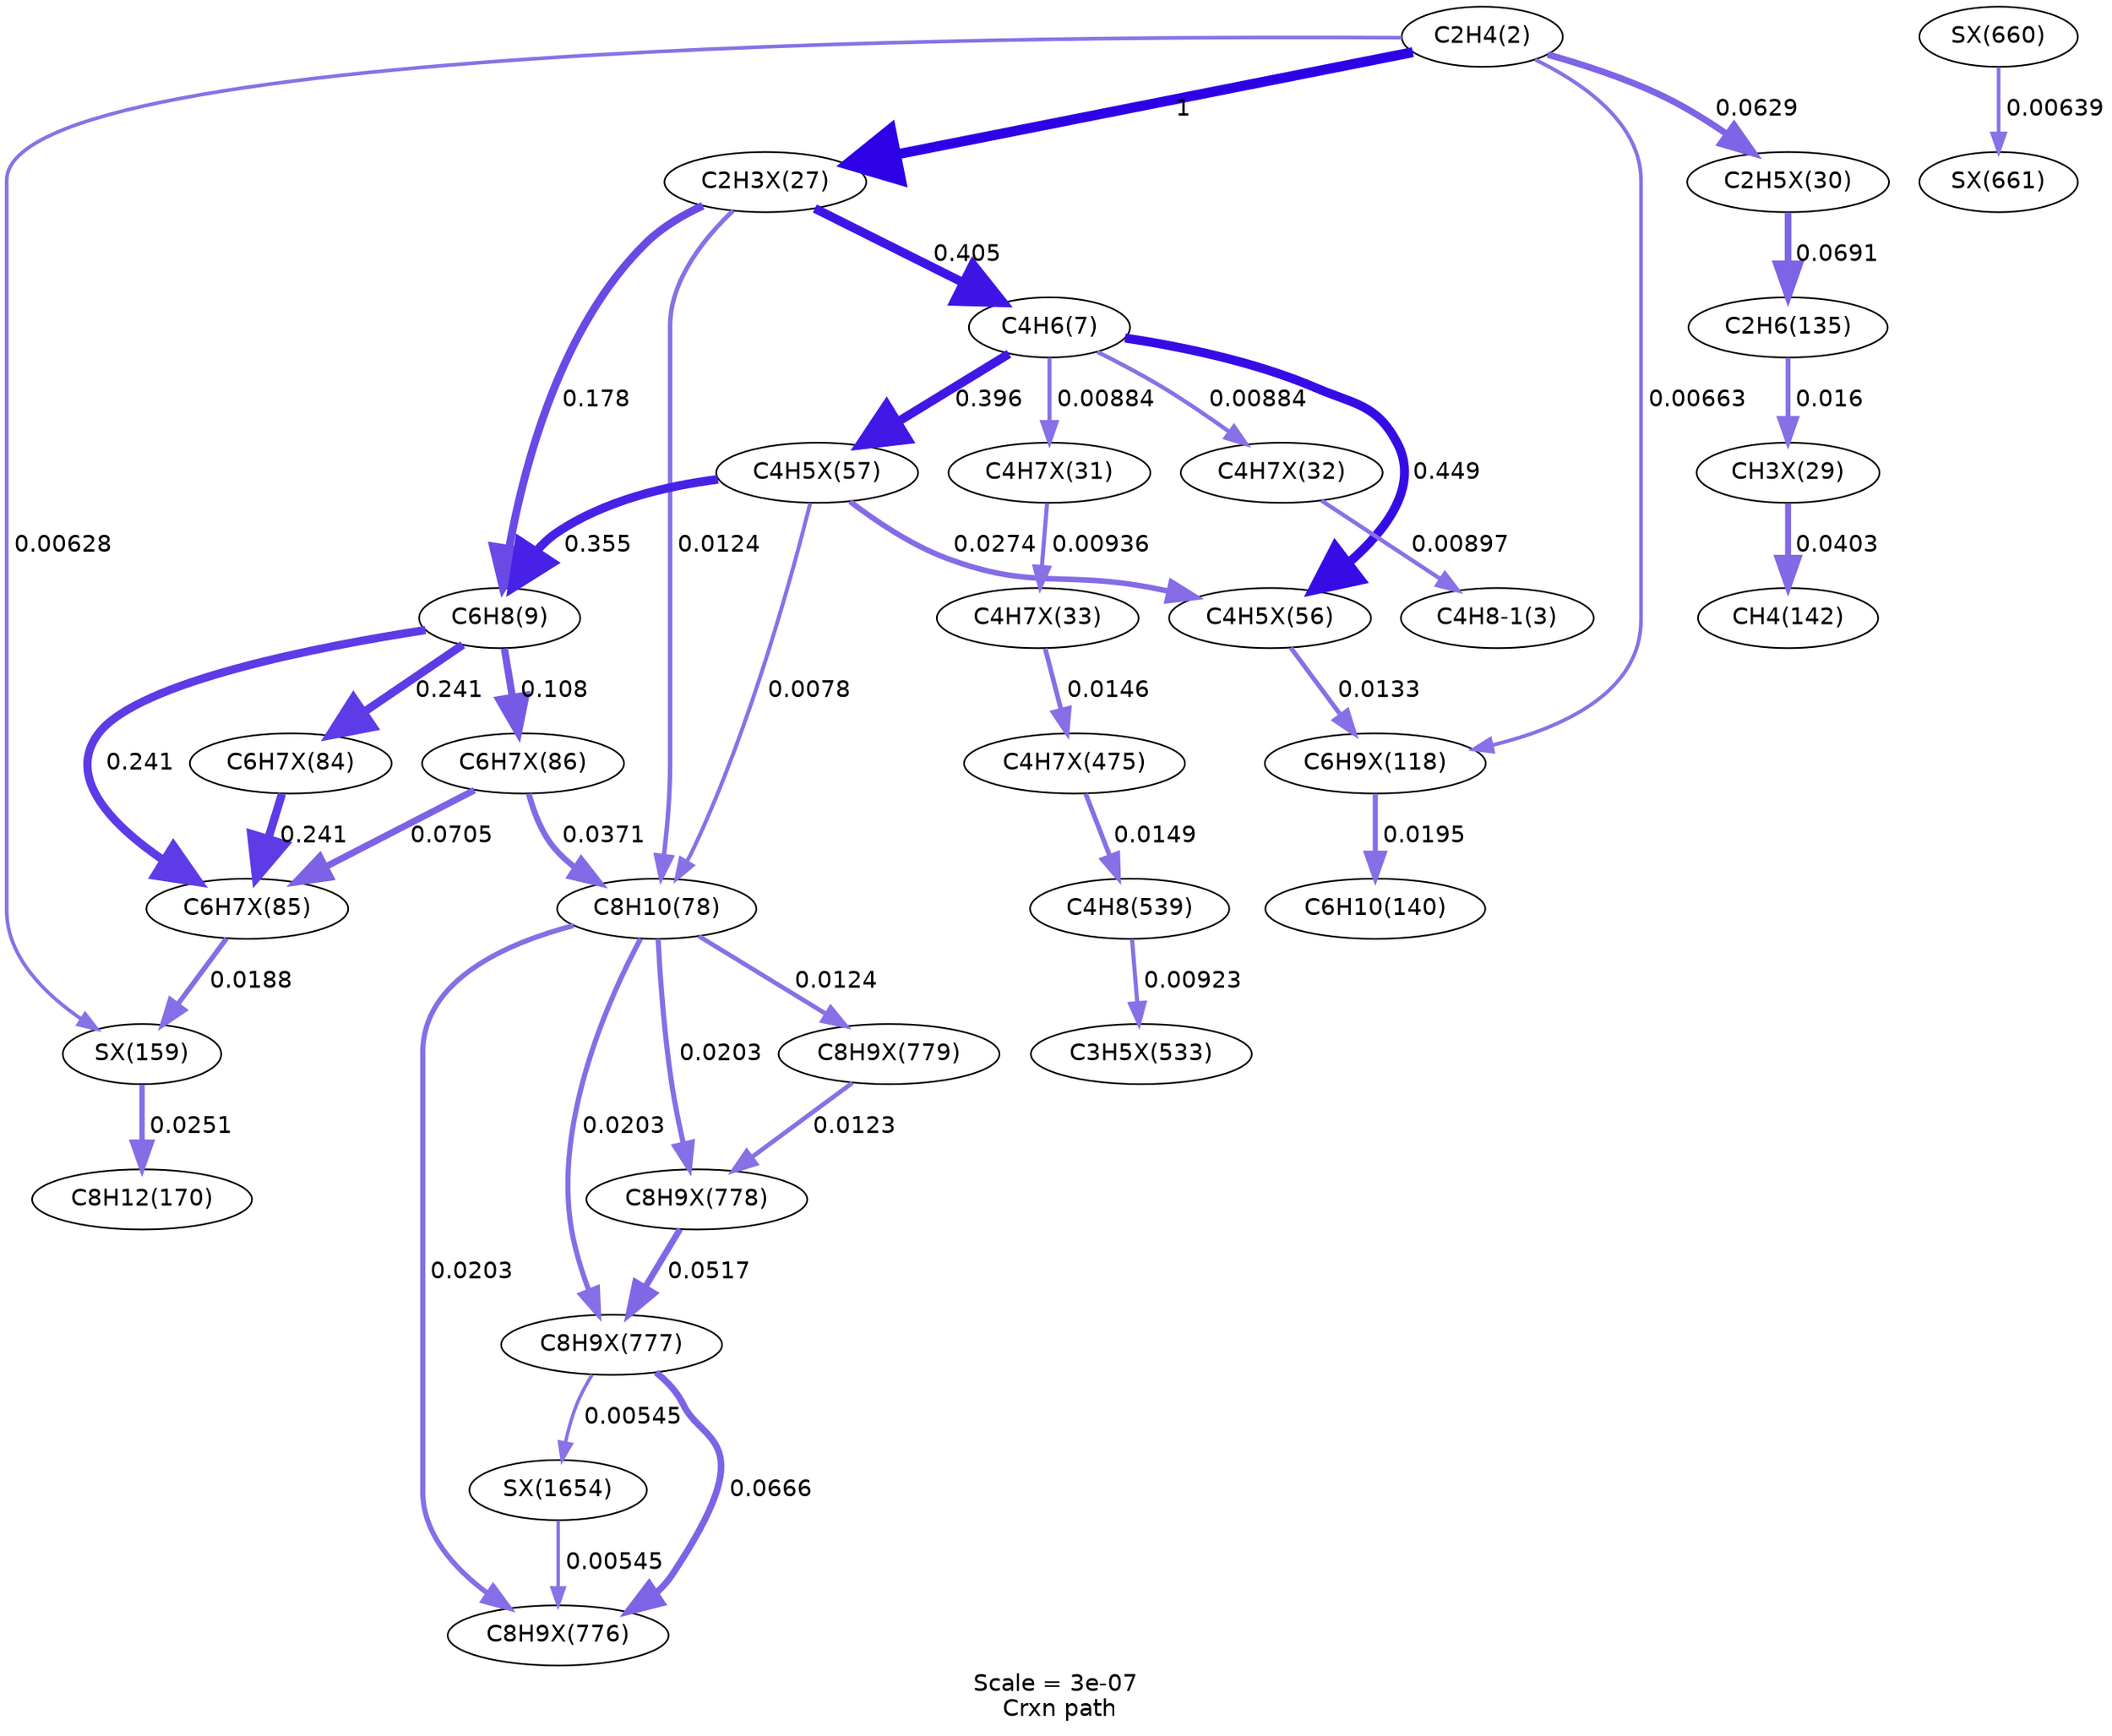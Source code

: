 digraph reaction_paths {
center=1;
s5 -> s31[fontname="Helvetica", style="setlinewidth(6)", arrowsize=3, color="0.7, 1.5, 0.9"
, label=" 1"];
s5 -> s34[fontname="Helvetica", style="setlinewidth(3.91)", arrowsize=1.96, color="0.7, 0.563, 0.9"
, label=" 0.0629"];
s5 -> s47[fontname="Helvetica", style="setlinewidth(2.21)", arrowsize=1.11, color="0.7, 0.507, 0.9"
, label=" 0.00663"];
s5 -> s49[fontname="Helvetica", style="setlinewidth(2.17)", arrowsize=1.09, color="0.7, 0.506, 0.9"
, label=" 0.00628"];
s31 -> s8[fontname="Helvetica", style="setlinewidth(5.32)", arrowsize=2.66, color="0.7, 0.905, 0.9"
, label=" 0.405"];
s31 -> s9[fontname="Helvetica", style="setlinewidth(4.7)", arrowsize=2.35, color="0.7, 0.678, 0.9"
, label=" 0.178"];
s31 -> s12[fontname="Helvetica", style="setlinewidth(2.68)", arrowsize=1.34, color="0.7, 0.512, 0.9"
, label=" 0.0124"];
s8 -> s43[fontname="Helvetica", style="setlinewidth(5.3)", arrowsize=2.65, color="0.7, 0.896, 0.9"
, label=" 0.396"];
s8 -> s42[fontname="Helvetica", style="setlinewidth(5.39)", arrowsize=2.7, color="0.7, 0.949, 0.9"
, label=" 0.449"];
s8 -> s36[fontname="Helvetica", style="setlinewidth(2.43)", arrowsize=1.22, color="0.7, 0.509, 0.9"
, label=" 0.00884"];
s8 -> s35[fontname="Helvetica", style="setlinewidth(2.43)", arrowsize=1.22, color="0.7, 0.509, 0.9"
, label=" 0.00884"];
s43 -> s9[fontname="Helvetica", style="setlinewidth(5.22)", arrowsize=2.61, color="0.7, 0.855, 0.9"
, label=" 0.355"];
s43 -> s42[fontname="Helvetica", style="setlinewidth(3.29)", arrowsize=1.64, color="0.7, 0.527, 0.9"
, label=" 0.0274"];
s43 -> s12[fontname="Helvetica", style="setlinewidth(2.34)", arrowsize=1.17, color="0.7, 0.508, 0.9"
, label=" 0.0078"];
s9 -> s46[fontname="Helvetica", style="setlinewidth(4.32)", arrowsize=2.16, color="0.7, 0.608, 0.9"
, label=" 0.108"];
s9 -> s45[fontname="Helvetica", style="setlinewidth(4.92)", arrowsize=2.46, color="0.7, 0.741, 0.9"
, label=" 0.241"];
s9 -> s44[fontname="Helvetica", style="setlinewidth(4.92)", arrowsize=2.46, color="0.7, 0.741, 0.9"
, label=" 0.241"];
s42 -> s47[fontname="Helvetica", style="setlinewidth(2.74)", arrowsize=1.37, color="0.7, 0.513, 0.9"
, label=" 0.0133"];
s36 -> s6[fontname="Helvetica", style="setlinewidth(2.44)", arrowsize=1.22, color="0.7, 0.509, 0.9"
, label=" 0.00897"];
s34 -> s13[fontname="Helvetica", style="setlinewidth(3.98)", arrowsize=1.99, color="0.7, 0.569, 0.9"
, label=" 0.0691"];
s13 -> s33[fontname="Helvetica", style="setlinewidth(2.88)", arrowsize=1.44, color="0.7, 0.516, 0.9"
, label=" 0.016"];
s46 -> s45[fontname="Helvetica", style="setlinewidth(4)", arrowsize=2, color="0.7, 0.571, 0.9"
, label=" 0.0705"];
s46 -> s12[fontname="Helvetica", style="setlinewidth(3.51)", arrowsize=1.76, color="0.7, 0.537, 0.9"
, label=" 0.0371"];
s44 -> s45[fontname="Helvetica", style="setlinewidth(4.93)", arrowsize=2.46, color="0.7, 0.741, 0.9"
, label=" 0.241"];
s45 -> s49[fontname="Helvetica", style="setlinewidth(3)", arrowsize=1.5, color="0.7, 0.519, 0.9"
, label=" 0.0188"];
s47 -> s14[fontname="Helvetica", style="setlinewidth(3.03)", arrowsize=1.51, color="0.7, 0.52, 0.9"
, label=" 0.0195"];
s33 -> s15[fontname="Helvetica", style="setlinewidth(3.58)", arrowsize=1.79, color="0.7, 0.54, 0.9"
, label=" 0.0403"];
s35 -> s37[fontname="Helvetica", style="setlinewidth(2.47)", arrowsize=1.24, color="0.7, 0.509, 0.9"
, label=" 0.00936"];
s37 -> s57[fontname="Helvetica", style="setlinewidth(2.81)", arrowsize=1.41, color="0.7, 0.515, 0.9"
, label=" 0.0146"];
s57 -> s23[fontname="Helvetica", style="setlinewidth(2.83)", arrowsize=1.41, color="0.7, 0.515, 0.9"
, label=" 0.0149"];
s23 -> s58[fontname="Helvetica", style="setlinewidth(2.46)", arrowsize=1.23, color="0.7, 0.509, 0.9"
, label=" 0.00923"];
s49 -> s16[fontname="Helvetica", style="setlinewidth(3.22)", arrowsize=1.61, color="0.7, 0.525, 0.9"
, label=" 0.0251"];
s12 -> s70[fontname="Helvetica", style="setlinewidth(2.68)", arrowsize=1.34, color="0.7, 0.512, 0.9"
, label=" 0.0124"];
s12 -> s69[fontname="Helvetica", style="setlinewidth(3.06)", arrowsize=1.53, color="0.7, 0.52, 0.9"
, label=" 0.0203"];
s12 -> s68[fontname="Helvetica", style="setlinewidth(3.06)", arrowsize=1.53, color="0.7, 0.52, 0.9"
, label=" 0.0203"];
s12 -> s67[fontname="Helvetica", style="setlinewidth(3.06)", arrowsize=1.53, color="0.7, 0.52, 0.9"
, label=" 0.0203"];
s70 -> s69[fontname="Helvetica", style="setlinewidth(2.68)", arrowsize=1.34, color="0.7, 0.512, 0.9"
, label=" 0.0123"];
s69 -> s68[fontname="Helvetica", style="setlinewidth(3.76)", arrowsize=1.88, color="0.7, 0.552, 0.9"
, label=" 0.0517"];
s68 -> s67[fontname="Helvetica", style="setlinewidth(3.95)", arrowsize=1.98, color="0.7, 0.567, 0.9"
, label=" 0.0666"];
s68 -> s79[fontname="Helvetica", style="setlinewidth(2.06)", arrowsize=1.03, color="0.7, 0.505, 0.9"
, label=" 0.00545"];
s79 -> s67[fontname="Helvetica", style="setlinewidth(2.06)", arrowsize=1.03, color="0.7, 0.505, 0.9"
, label=" 0.00545"];
s63 -> s64[fontname="Helvetica", style="setlinewidth(2.19)", arrowsize=1.09, color="0.7, 0.506, 0.9"
, label=" 0.00639"];
s5 [ fontname="Helvetica", label="C2H4(2)"];
s6 [ fontname="Helvetica", label="C4H8-1(3)"];
s8 [ fontname="Helvetica", label="C4H6(7)"];
s9 [ fontname="Helvetica", label="C6H8(9)"];
s12 [ fontname="Helvetica", label="C8H10(78)"];
s13 [ fontname="Helvetica", label="C2H6(135)"];
s14 [ fontname="Helvetica", label="C6H10(140)"];
s15 [ fontname="Helvetica", label="CH4(142)"];
s16 [ fontname="Helvetica", label="C8H12(170)"];
s23 [ fontname="Helvetica", label="C4H8(539)"];
s31 [ fontname="Helvetica", label="C2H3X(27)"];
s33 [ fontname="Helvetica", label="CH3X(29)"];
s34 [ fontname="Helvetica", label="C2H5X(30)"];
s35 [ fontname="Helvetica", label="C4H7X(31)"];
s36 [ fontname="Helvetica", label="C4H7X(32)"];
s37 [ fontname="Helvetica", label="C4H7X(33)"];
s42 [ fontname="Helvetica", label="C4H5X(56)"];
s43 [ fontname="Helvetica", label="C4H5X(57)"];
s44 [ fontname="Helvetica", label="C6H7X(84)"];
s45 [ fontname="Helvetica", label="C6H7X(85)"];
s46 [ fontname="Helvetica", label="C6H7X(86)"];
s47 [ fontname="Helvetica", label="C6H9X(118)"];
s49 [ fontname="Helvetica", label="SX(159)"];
s57 [ fontname="Helvetica", label="C4H7X(475)"];
s58 [ fontname="Helvetica", label="C3H5X(533)"];
s63 [ fontname="Helvetica", label="SX(660)"];
s64 [ fontname="Helvetica", label="SX(661)"];
s67 [ fontname="Helvetica", label="C8H9X(776)"];
s68 [ fontname="Helvetica", label="C8H9X(777)"];
s69 [ fontname="Helvetica", label="C8H9X(778)"];
s70 [ fontname="Helvetica", label="C8H9X(779)"];
s79 [ fontname="Helvetica", label="SX(1654)"];
 label = "Scale = 3e-07\l Crxn path";
 fontname = "Helvetica";
}
